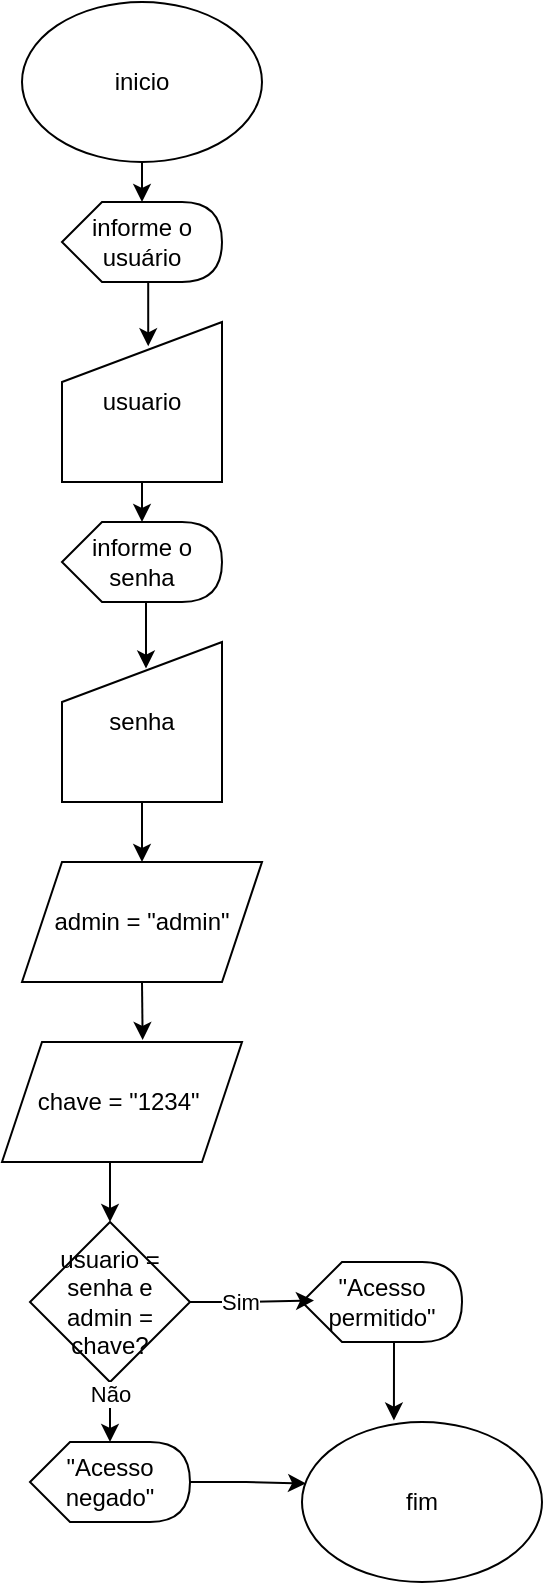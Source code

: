 <mxfile version="26.2.13">
  <diagram name="Página-1" id="vcW_Z08nO-KRUdd-tcS7">
    <mxGraphModel dx="985" dy="541" grid="1" gridSize="10" guides="1" tooltips="1" connect="1" arrows="1" fold="1" page="1" pageScale="1" pageWidth="827" pageHeight="1169" math="0" shadow="0">
      <root>
        <mxCell id="0" />
        <mxCell id="1" parent="0" />
        <mxCell id="PjfiD0T2qjTbmbcscd2y-1" value="inicio" style="ellipse;whiteSpace=wrap;html=1;" vertex="1" parent="1">
          <mxGeometry x="330" y="20" width="120" height="80" as="geometry" />
        </mxCell>
        <mxCell id="PjfiD0T2qjTbmbcscd2y-2" value="informe o usuário" style="shape=display;whiteSpace=wrap;html=1;" vertex="1" parent="1">
          <mxGeometry x="350" y="120" width="80" height="40" as="geometry" />
        </mxCell>
        <mxCell id="PjfiD0T2qjTbmbcscd2y-4" value="usuario" style="shape=manualInput;whiteSpace=wrap;html=1;" vertex="1" parent="1">
          <mxGeometry x="350" y="180" width="80" height="80" as="geometry" />
        </mxCell>
        <mxCell id="PjfiD0T2qjTbmbcscd2y-5" value="informe o senha" style="shape=display;whiteSpace=wrap;html=1;" vertex="1" parent="1">
          <mxGeometry x="350" y="280" width="80" height="40" as="geometry" />
        </mxCell>
        <mxCell id="PjfiD0T2qjTbmbcscd2y-13" style="edgeStyle=orthogonalEdgeStyle;rounded=0;orthogonalLoop=1;jettySize=auto;html=1;exitX=0.5;exitY=1;exitDx=0;exitDy=0;entryX=0.5;entryY=0;entryDx=0;entryDy=0;" edge="1" parent="1" source="PjfiD0T2qjTbmbcscd2y-6" target="PjfiD0T2qjTbmbcscd2y-11">
          <mxGeometry relative="1" as="geometry" />
        </mxCell>
        <mxCell id="PjfiD0T2qjTbmbcscd2y-6" value="senha" style="shape=manualInput;whiteSpace=wrap;html=1;" vertex="1" parent="1">
          <mxGeometry x="350" y="340" width="80" height="80" as="geometry" />
        </mxCell>
        <mxCell id="PjfiD0T2qjTbmbcscd2y-7" style="edgeStyle=orthogonalEdgeStyle;rounded=0;orthogonalLoop=1;jettySize=auto;html=1;exitX=0.5;exitY=1;exitDx=0;exitDy=0;entryX=0;entryY=0;entryDx=40;entryDy=0;entryPerimeter=0;" edge="1" parent="1" source="PjfiD0T2qjTbmbcscd2y-1" target="PjfiD0T2qjTbmbcscd2y-2">
          <mxGeometry relative="1" as="geometry" />
        </mxCell>
        <mxCell id="PjfiD0T2qjTbmbcscd2y-8" style="edgeStyle=orthogonalEdgeStyle;rounded=0;orthogonalLoop=1;jettySize=auto;html=1;exitX=0;exitY=0;exitDx=40;exitDy=40;exitPerimeter=0;entryX=0.539;entryY=0.152;entryDx=0;entryDy=0;entryPerimeter=0;" edge="1" parent="1" source="PjfiD0T2qjTbmbcscd2y-2" target="PjfiD0T2qjTbmbcscd2y-4">
          <mxGeometry relative="1" as="geometry" />
        </mxCell>
        <mxCell id="PjfiD0T2qjTbmbcscd2y-9" style="edgeStyle=orthogonalEdgeStyle;rounded=0;orthogonalLoop=1;jettySize=auto;html=1;exitX=0.5;exitY=1;exitDx=0;exitDy=0;entryX=0;entryY=0;entryDx=40;entryDy=0;entryPerimeter=0;" edge="1" parent="1" source="PjfiD0T2qjTbmbcscd2y-4" target="PjfiD0T2qjTbmbcscd2y-5">
          <mxGeometry relative="1" as="geometry" />
        </mxCell>
        <mxCell id="PjfiD0T2qjTbmbcscd2y-10" style="edgeStyle=orthogonalEdgeStyle;rounded=0;orthogonalLoop=1;jettySize=auto;html=1;exitX=0;exitY=0;exitDx=40;exitDy=40;exitPerimeter=0;entryX=0.525;entryY=0.166;entryDx=0;entryDy=0;entryPerimeter=0;" edge="1" parent="1" source="PjfiD0T2qjTbmbcscd2y-5" target="PjfiD0T2qjTbmbcscd2y-6">
          <mxGeometry relative="1" as="geometry" />
        </mxCell>
        <mxCell id="PjfiD0T2qjTbmbcscd2y-11" value="admin = &quot;admin&quot;" style="shape=parallelogram;perimeter=parallelogramPerimeter;whiteSpace=wrap;html=1;fixedSize=1;" vertex="1" parent="1">
          <mxGeometry x="330" y="450" width="120" height="60" as="geometry" />
        </mxCell>
        <mxCell id="PjfiD0T2qjTbmbcscd2y-28" style="edgeStyle=orthogonalEdgeStyle;rounded=0;orthogonalLoop=1;jettySize=auto;html=1;exitX=0.5;exitY=1;exitDx=0;exitDy=0;entryX=0.5;entryY=0;entryDx=0;entryDy=0;" edge="1" parent="1" source="PjfiD0T2qjTbmbcscd2y-12" target="PjfiD0T2qjTbmbcscd2y-15">
          <mxGeometry relative="1" as="geometry" />
        </mxCell>
        <mxCell id="PjfiD0T2qjTbmbcscd2y-12" value="chave = &quot;1234&quot;&amp;nbsp;" style="shape=parallelogram;perimeter=parallelogramPerimeter;whiteSpace=wrap;html=1;fixedSize=1;" vertex="1" parent="1">
          <mxGeometry x="320" y="540" width="120" height="60" as="geometry" />
        </mxCell>
        <mxCell id="PjfiD0T2qjTbmbcscd2y-14" style="edgeStyle=orthogonalEdgeStyle;rounded=0;orthogonalLoop=1;jettySize=auto;html=1;exitX=0.5;exitY=1;exitDx=0;exitDy=0;entryX=0.586;entryY=-0.017;entryDx=0;entryDy=0;entryPerimeter=0;" edge="1" parent="1" source="PjfiD0T2qjTbmbcscd2y-11" target="PjfiD0T2qjTbmbcscd2y-12">
          <mxGeometry relative="1" as="geometry" />
        </mxCell>
        <mxCell id="PjfiD0T2qjTbmbcscd2y-15" value="usuario = senha e admin = chave?" style="rhombus;whiteSpace=wrap;html=1;" vertex="1" parent="1">
          <mxGeometry x="334" y="630" width="80" height="80" as="geometry" />
        </mxCell>
        <mxCell id="PjfiD0T2qjTbmbcscd2y-17" value="&quot;Acesso negado&quot;" style="shape=display;whiteSpace=wrap;html=1;" vertex="1" parent="1">
          <mxGeometry x="334" y="740" width="80" height="40" as="geometry" />
        </mxCell>
        <mxCell id="PjfiD0T2qjTbmbcscd2y-18" value="&quot;Acesso permitido&quot;" style="shape=display;whiteSpace=wrap;html=1;" vertex="1" parent="1">
          <mxGeometry x="470" y="650" width="80" height="40" as="geometry" />
        </mxCell>
        <mxCell id="PjfiD0T2qjTbmbcscd2y-19" style="edgeStyle=orthogonalEdgeStyle;rounded=0;orthogonalLoop=1;jettySize=auto;html=1;exitX=0.5;exitY=1;exitDx=0;exitDy=0;entryX=0;entryY=0;entryDx=40;entryDy=0;entryPerimeter=0;" edge="1" parent="1" source="PjfiD0T2qjTbmbcscd2y-15" target="PjfiD0T2qjTbmbcscd2y-17">
          <mxGeometry relative="1" as="geometry" />
        </mxCell>
        <mxCell id="PjfiD0T2qjTbmbcscd2y-24" value="Não" style="edgeLabel;html=1;align=center;verticalAlign=middle;resizable=0;points=[];" vertex="1" connectable="0" parent="PjfiD0T2qjTbmbcscd2y-19">
          <mxGeometry x="-0.591" relative="1" as="geometry">
            <mxPoint as="offset" />
          </mxGeometry>
        </mxCell>
        <mxCell id="PjfiD0T2qjTbmbcscd2y-20" style="edgeStyle=orthogonalEdgeStyle;rounded=0;orthogonalLoop=1;jettySize=auto;html=1;exitX=1;exitY=0.5;exitDx=0;exitDy=0;entryX=0.075;entryY=0.482;entryDx=0;entryDy=0;entryPerimeter=0;" edge="1" parent="1" source="PjfiD0T2qjTbmbcscd2y-15" target="PjfiD0T2qjTbmbcscd2y-18">
          <mxGeometry relative="1" as="geometry" />
        </mxCell>
        <mxCell id="PjfiD0T2qjTbmbcscd2y-23" value="Sim" style="edgeLabel;html=1;align=center;verticalAlign=middle;resizable=0;points=[];" vertex="1" connectable="0" parent="PjfiD0T2qjTbmbcscd2y-20">
          <mxGeometry x="-0.208" relative="1" as="geometry">
            <mxPoint as="offset" />
          </mxGeometry>
        </mxCell>
        <mxCell id="PjfiD0T2qjTbmbcscd2y-25" value="fim" style="ellipse;whiteSpace=wrap;html=1;" vertex="1" parent="1">
          <mxGeometry x="470" y="730" width="120" height="80" as="geometry" />
        </mxCell>
        <mxCell id="PjfiD0T2qjTbmbcscd2y-26" style="edgeStyle=orthogonalEdgeStyle;rounded=0;orthogonalLoop=1;jettySize=auto;html=1;exitX=0;exitY=0;exitDx=40;exitDy=40;exitPerimeter=0;entryX=0.383;entryY=-0.009;entryDx=0;entryDy=0;entryPerimeter=0;" edge="1" parent="1" source="PjfiD0T2qjTbmbcscd2y-18" target="PjfiD0T2qjTbmbcscd2y-25">
          <mxGeometry relative="1" as="geometry" />
        </mxCell>
        <mxCell id="PjfiD0T2qjTbmbcscd2y-27" style="edgeStyle=orthogonalEdgeStyle;rounded=0;orthogonalLoop=1;jettySize=auto;html=1;exitX=1;exitY=0.5;exitDx=0;exitDy=0;exitPerimeter=0;entryX=0.017;entryY=0.384;entryDx=0;entryDy=0;entryPerimeter=0;" edge="1" parent="1" source="PjfiD0T2qjTbmbcscd2y-17" target="PjfiD0T2qjTbmbcscd2y-25">
          <mxGeometry relative="1" as="geometry" />
        </mxCell>
      </root>
    </mxGraphModel>
  </diagram>
</mxfile>
